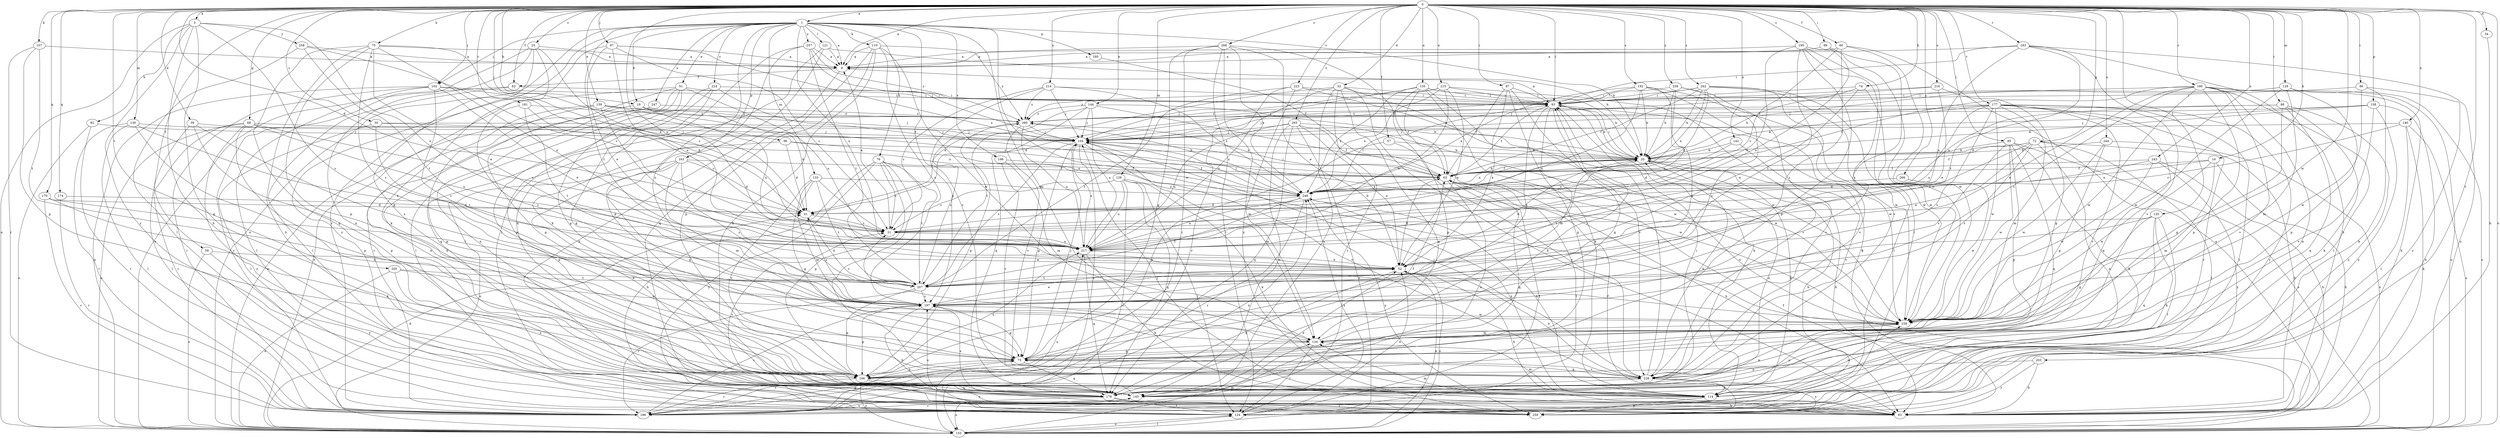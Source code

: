 strict digraph  {
0;
1;
3;
9;
16;
19;
20;
25;
30;
31;
32;
34;
39;
41;
51;
52;
57;
59;
60;
62;
63;
68;
72;
73;
74;
75;
76;
82;
83;
85;
86;
87;
88;
89;
93;
96;
97;
102;
104;
107;
110;
114;
120;
121;
124;
126;
129;
130;
133;
134;
135;
139;
140;
142;
144;
145;
155;
158;
160;
163;
166;
170;
174;
176;
177;
180;
181;
183;
186;
192;
195;
196;
197;
203;
205;
207;
214;
215;
216;
217;
223;
224;
228;
238;
243;
244;
247;
249;
256;
257;
258;
259;
262;
263;
266;
268;
269;
0 -> 1  [label=a];
0 -> 3  [label=a];
0 -> 9  [label=a];
0 -> 16  [label=b];
0 -> 19  [label=b];
0 -> 25  [label=c];
0 -> 30  [label=c];
0 -> 32  [label=d];
0 -> 34  [label=d];
0 -> 39  [label=d];
0 -> 41  [label=d];
0 -> 57  [label=f];
0 -> 59  [label=f];
0 -> 60  [label=f];
0 -> 62  [label=f];
0 -> 68  [label=g];
0 -> 72  [label=g];
0 -> 74  [label=h];
0 -> 75  [label=h];
0 -> 85  [label=i];
0 -> 86  [label=i];
0 -> 87  [label=i];
0 -> 88  [label=i];
0 -> 89  [label=i];
0 -> 93  [label=i];
0 -> 96  [label=j];
0 -> 97  [label=j];
0 -> 102  [label=j];
0 -> 107  [label=k];
0 -> 120  [label=l];
0 -> 126  [label=m];
0 -> 129  [label=m];
0 -> 130  [label=m];
0 -> 135  [label=n];
0 -> 139  [label=n];
0 -> 140  [label=n];
0 -> 142  [label=n];
0 -> 144  [label=n];
0 -> 155  [label=o];
0 -> 158  [label=p];
0 -> 170  [label=q];
0 -> 174  [label=q];
0 -> 177  [label=r];
0 -> 180  [label=r];
0 -> 181  [label=r];
0 -> 183  [label=r];
0 -> 192  [label=s];
0 -> 195  [label=s];
0 -> 203  [label=t];
0 -> 205  [label=t];
0 -> 214  [label=u];
0 -> 215  [label=u];
0 -> 216  [label=u];
0 -> 217  [label=u];
0 -> 223  [label=v];
0 -> 238  [label=w];
0 -> 243  [label=x];
0 -> 244  [label=x];
0 -> 256  [label=y];
0 -> 262  [label=z];
0 -> 263  [label=z];
0 -> 266  [label=z];
0 -> 268  [label=z];
1 -> 9  [label=a];
1 -> 19  [label=b];
1 -> 20  [label=b];
1 -> 51  [label=e];
1 -> 76  [label=h];
1 -> 102  [label=j];
1 -> 110  [label=k];
1 -> 121  [label=l];
1 -> 133  [label=m];
1 -> 134  [label=m];
1 -> 155  [label=o];
1 -> 160  [label=p];
1 -> 163  [label=p];
1 -> 186  [label=r];
1 -> 196  [label=s];
1 -> 197  [label=s];
1 -> 207  [label=t];
1 -> 217  [label=u];
1 -> 224  [label=v];
1 -> 228  [label=v];
1 -> 238  [label=w];
1 -> 247  [label=x];
1 -> 257  [label=y];
3 -> 82  [label=h];
3 -> 83  [label=h];
3 -> 155  [label=o];
3 -> 176  [label=q];
3 -> 197  [label=s];
3 -> 217  [label=u];
3 -> 258  [label=y];
3 -> 259  [label=y];
9 -> 62  [label=f];
9 -> 83  [label=h];
16 -> 63  [label=f];
16 -> 83  [label=h];
16 -> 134  [label=m];
16 -> 238  [label=w];
16 -> 249  [label=x];
19 -> 41  [label=d];
19 -> 155  [label=o];
19 -> 217  [label=u];
19 -> 269  [label=z];
20 -> 63  [label=f];
20 -> 83  [label=h];
20 -> 93  [label=i];
20 -> 145  [label=n];
20 -> 207  [label=t];
20 -> 249  [label=x];
25 -> 9  [label=a];
25 -> 31  [label=c];
25 -> 73  [label=g];
25 -> 114  [label=k];
25 -> 145  [label=n];
25 -> 155  [label=o];
30 -> 104  [label=j];
30 -> 124  [label=l];
30 -> 207  [label=t];
30 -> 249  [label=x];
31 -> 9  [label=a];
31 -> 20  [label=b];
31 -> 217  [label=u];
32 -> 41  [label=d];
32 -> 83  [label=h];
32 -> 93  [label=i];
32 -> 145  [label=n];
32 -> 176  [label=q];
32 -> 186  [label=r];
32 -> 217  [label=u];
32 -> 238  [label=w];
34 -> 83  [label=h];
39 -> 104  [label=j];
39 -> 124  [label=l];
39 -> 166  [label=p];
39 -> 197  [label=s];
41 -> 31  [label=c];
41 -> 197  [label=s];
51 -> 73  [label=g];
51 -> 93  [label=i];
51 -> 124  [label=l];
51 -> 145  [label=n];
51 -> 155  [label=o];
51 -> 186  [label=r];
51 -> 217  [label=u];
52 -> 20  [label=b];
52 -> 63  [label=f];
52 -> 83  [label=h];
52 -> 155  [label=o];
52 -> 176  [label=q];
52 -> 207  [label=t];
57 -> 20  [label=b];
57 -> 166  [label=p];
57 -> 228  [label=v];
59 -> 52  [label=e];
59 -> 155  [label=o];
59 -> 259  [label=y];
60 -> 9  [label=a];
60 -> 31  [label=c];
60 -> 155  [label=o];
60 -> 197  [label=s];
60 -> 238  [label=w];
62 -> 93  [label=i];
62 -> 124  [label=l];
62 -> 186  [label=r];
63 -> 20  [label=b];
63 -> 83  [label=h];
63 -> 104  [label=j];
63 -> 124  [label=l];
63 -> 145  [label=n];
63 -> 176  [label=q];
63 -> 249  [label=x];
63 -> 269  [label=z];
68 -> 31  [label=c];
68 -> 104  [label=j];
68 -> 145  [label=n];
68 -> 155  [label=o];
68 -> 186  [label=r];
68 -> 217  [label=u];
68 -> 259  [label=y];
72 -> 20  [label=b];
72 -> 31  [label=c];
72 -> 52  [label=e];
72 -> 63  [label=f];
72 -> 83  [label=h];
72 -> 124  [label=l];
72 -> 145  [label=n];
72 -> 197  [label=s];
73 -> 63  [label=f];
73 -> 104  [label=j];
73 -> 166  [label=p];
73 -> 176  [label=q];
73 -> 186  [label=r];
73 -> 228  [label=v];
74 -> 20  [label=b];
74 -> 52  [label=e];
74 -> 93  [label=i];
74 -> 238  [label=w];
75 -> 9  [label=a];
75 -> 41  [label=d];
75 -> 52  [label=e];
75 -> 83  [label=h];
75 -> 166  [label=p];
75 -> 176  [label=q];
75 -> 197  [label=s];
75 -> 217  [label=u];
76 -> 31  [label=c];
76 -> 63  [label=f];
76 -> 83  [label=h];
76 -> 166  [label=p];
76 -> 207  [label=t];
76 -> 228  [label=v];
76 -> 259  [label=y];
82 -> 104  [label=j];
82 -> 155  [label=o];
82 -> 186  [label=r];
83 -> 104  [label=j];
83 -> 134  [label=m];
83 -> 197  [label=s];
85 -> 20  [label=b];
85 -> 114  [label=k];
85 -> 155  [label=o];
85 -> 166  [label=p];
85 -> 176  [label=q];
85 -> 197  [label=s];
85 -> 238  [label=w];
86 -> 93  [label=i];
86 -> 114  [label=k];
86 -> 238  [label=w];
86 -> 259  [label=y];
87 -> 52  [label=e];
87 -> 63  [label=f];
87 -> 93  [label=i];
87 -> 166  [label=p];
87 -> 228  [label=v];
88 -> 73  [label=g];
88 -> 114  [label=k];
88 -> 176  [label=q];
88 -> 249  [label=x];
88 -> 259  [label=y];
88 -> 269  [label=z];
89 -> 9  [label=a];
89 -> 197  [label=s];
89 -> 217  [label=u];
93 -> 9  [label=a];
93 -> 20  [label=b];
93 -> 63  [label=f];
93 -> 73  [label=g];
93 -> 114  [label=k];
93 -> 134  [label=m];
93 -> 197  [label=s];
93 -> 238  [label=w];
93 -> 269  [label=z];
96 -> 20  [label=b];
96 -> 41  [label=d];
96 -> 166  [label=p];
96 -> 249  [label=x];
97 -> 9  [label=a];
97 -> 31  [label=c];
97 -> 52  [label=e];
97 -> 217  [label=u];
97 -> 249  [label=x];
97 -> 259  [label=y];
102 -> 41  [label=d];
102 -> 52  [label=e];
102 -> 93  [label=i];
102 -> 124  [label=l];
102 -> 155  [label=o];
102 -> 186  [label=r];
102 -> 197  [label=s];
104 -> 20  [label=b];
104 -> 73  [label=g];
104 -> 134  [label=m];
104 -> 207  [label=t];
104 -> 217  [label=u];
104 -> 228  [label=v];
104 -> 238  [label=w];
104 -> 259  [label=y];
107 -> 9  [label=a];
107 -> 166  [label=p];
107 -> 186  [label=r];
107 -> 207  [label=t];
110 -> 9  [label=a];
110 -> 114  [label=k];
110 -> 166  [label=p];
110 -> 176  [label=q];
110 -> 197  [label=s];
110 -> 238  [label=w];
110 -> 269  [label=z];
114 -> 20  [label=b];
114 -> 134  [label=m];
114 -> 186  [label=r];
114 -> 238  [label=w];
114 -> 249  [label=x];
114 -> 259  [label=y];
120 -> 31  [label=c];
120 -> 73  [label=g];
120 -> 114  [label=k];
120 -> 124  [label=l];
120 -> 176  [label=q];
120 -> 207  [label=t];
121 -> 9  [label=a];
121 -> 20  [label=b];
121 -> 124  [label=l];
121 -> 166  [label=p];
124 -> 20  [label=b];
124 -> 52  [label=e];
124 -> 63  [label=f];
124 -> 155  [label=o];
124 -> 249  [label=x];
126 -> 31  [label=c];
126 -> 114  [label=k];
126 -> 124  [label=l];
126 -> 155  [label=o];
126 -> 176  [label=q];
126 -> 217  [label=u];
126 -> 249  [label=x];
129 -> 93  [label=i];
129 -> 104  [label=j];
129 -> 134  [label=m];
129 -> 155  [label=o];
129 -> 166  [label=p];
129 -> 238  [label=w];
130 -> 52  [label=e];
130 -> 104  [label=j];
130 -> 124  [label=l];
130 -> 166  [label=p];
130 -> 186  [label=r];
133 -> 31  [label=c];
133 -> 73  [label=g];
133 -> 134  [label=m];
133 -> 207  [label=t];
133 -> 228  [label=v];
133 -> 249  [label=x];
134 -> 31  [label=c];
134 -> 73  [label=g];
134 -> 93  [label=i];
134 -> 124  [label=l];
135 -> 20  [label=b];
135 -> 41  [label=d];
135 -> 63  [label=f];
135 -> 93  [label=i];
135 -> 114  [label=k];
135 -> 155  [label=o];
135 -> 166  [label=p];
135 -> 249  [label=x];
139 -> 104  [label=j];
139 -> 145  [label=n];
139 -> 166  [label=p];
139 -> 217  [label=u];
139 -> 249  [label=x];
139 -> 269  [label=z];
140 -> 31  [label=c];
140 -> 83  [label=h];
140 -> 104  [label=j];
140 -> 124  [label=l];
140 -> 155  [label=o];
142 -> 20  [label=b];
142 -> 41  [label=d];
142 -> 228  [label=v];
144 -> 20  [label=b];
144 -> 104  [label=j];
144 -> 176  [label=q];
144 -> 207  [label=t];
144 -> 217  [label=u];
144 -> 238  [label=w];
144 -> 269  [label=z];
145 -> 31  [label=c];
145 -> 52  [label=e];
145 -> 93  [label=i];
145 -> 186  [label=r];
155 -> 41  [label=d];
155 -> 52  [label=e];
155 -> 63  [label=f];
155 -> 124  [label=l];
155 -> 134  [label=m];
155 -> 217  [label=u];
158 -> 20  [label=b];
158 -> 83  [label=h];
158 -> 104  [label=j];
158 -> 228  [label=v];
158 -> 259  [label=y];
158 -> 269  [label=z];
160 -> 63  [label=f];
163 -> 41  [label=d];
163 -> 63  [label=f];
163 -> 73  [label=g];
163 -> 114  [label=k];
163 -> 134  [label=m];
163 -> 155  [label=o];
163 -> 197  [label=s];
166 -> 155  [label=o];
166 -> 176  [label=q];
166 -> 186  [label=r];
166 -> 217  [label=u];
166 -> 259  [label=y];
170 -> 41  [label=d];
170 -> 114  [label=k];
170 -> 186  [label=r];
170 -> 207  [label=t];
174 -> 41  [label=d];
174 -> 186  [label=r];
176 -> 83  [label=h];
176 -> 124  [label=l];
176 -> 155  [label=o];
176 -> 197  [label=s];
176 -> 238  [label=w];
177 -> 20  [label=b];
177 -> 104  [label=j];
177 -> 124  [label=l];
177 -> 134  [label=m];
177 -> 176  [label=q];
177 -> 186  [label=r];
177 -> 197  [label=s];
177 -> 217  [label=u];
177 -> 228  [label=v];
177 -> 238  [label=w];
177 -> 259  [label=y];
177 -> 269  [label=z];
180 -> 52  [label=e];
180 -> 63  [label=f];
180 -> 83  [label=h];
180 -> 93  [label=i];
180 -> 124  [label=l];
180 -> 145  [label=n];
180 -> 155  [label=o];
180 -> 166  [label=p];
180 -> 207  [label=t];
180 -> 228  [label=v];
180 -> 238  [label=w];
181 -> 31  [label=c];
181 -> 197  [label=s];
181 -> 207  [label=t];
181 -> 269  [label=z];
183 -> 9  [label=a];
183 -> 83  [label=h];
183 -> 93  [label=i];
183 -> 155  [label=o];
183 -> 207  [label=t];
183 -> 217  [label=u];
183 -> 228  [label=v];
186 -> 73  [label=g];
186 -> 145  [label=n];
186 -> 197  [label=s];
186 -> 249  [label=x];
192 -> 20  [label=b];
192 -> 83  [label=h];
192 -> 93  [label=i];
192 -> 197  [label=s];
192 -> 217  [label=u];
192 -> 238  [label=w];
192 -> 249  [label=x];
195 -> 9  [label=a];
195 -> 124  [label=l];
195 -> 166  [label=p];
195 -> 207  [label=t];
195 -> 217  [label=u];
195 -> 228  [label=v];
195 -> 238  [label=w];
196 -> 63  [label=f];
196 -> 134  [label=m];
196 -> 228  [label=v];
197 -> 52  [label=e];
197 -> 73  [label=g];
197 -> 83  [label=h];
197 -> 166  [label=p];
197 -> 238  [label=w];
203 -> 83  [label=h];
203 -> 166  [label=p];
203 -> 259  [label=y];
205 -> 145  [label=n];
205 -> 155  [label=o];
205 -> 207  [label=t];
205 -> 238  [label=w];
207 -> 41  [label=d];
207 -> 166  [label=p];
207 -> 186  [label=r];
207 -> 197  [label=s];
207 -> 269  [label=z];
214 -> 31  [label=c];
214 -> 93  [label=i];
214 -> 104  [label=j];
214 -> 197  [label=s];
214 -> 249  [label=x];
214 -> 269  [label=z];
215 -> 52  [label=e];
215 -> 93  [label=i];
215 -> 104  [label=j];
215 -> 217  [label=u];
215 -> 228  [label=v];
215 -> 249  [label=x];
215 -> 269  [label=z];
216 -> 52  [label=e];
216 -> 73  [label=g];
216 -> 93  [label=i];
216 -> 104  [label=j];
217 -> 52  [label=e];
217 -> 83  [label=h];
217 -> 176  [label=q];
223 -> 20  [label=b];
223 -> 93  [label=i];
223 -> 134  [label=m];
223 -> 186  [label=r];
223 -> 207  [label=t];
224 -> 63  [label=f];
224 -> 73  [label=g];
224 -> 93  [label=i];
224 -> 166  [label=p];
224 -> 176  [label=q];
228 -> 20  [label=b];
228 -> 52  [label=e];
228 -> 73  [label=g];
228 -> 93  [label=i];
228 -> 104  [label=j];
228 -> 114  [label=k];
228 -> 145  [label=n];
228 -> 259  [label=y];
238 -> 134  [label=m];
238 -> 145  [label=n];
243 -> 41  [label=d];
243 -> 63  [label=f];
243 -> 83  [label=h];
243 -> 238  [label=w];
243 -> 259  [label=y];
244 -> 20  [label=b];
244 -> 73  [label=g];
244 -> 155  [label=o];
244 -> 238  [label=w];
247 -> 73  [label=g];
247 -> 145  [label=n];
247 -> 269  [label=z];
249 -> 41  [label=d];
249 -> 93  [label=i];
249 -> 104  [label=j];
249 -> 114  [label=k];
249 -> 186  [label=r];
249 -> 207  [label=t];
249 -> 217  [label=u];
249 -> 259  [label=y];
256 -> 20  [label=b];
256 -> 93  [label=i];
256 -> 197  [label=s];
256 -> 217  [label=u];
256 -> 228  [label=v];
257 -> 9  [label=a];
257 -> 104  [label=j];
257 -> 114  [label=k];
257 -> 145  [label=n];
257 -> 207  [label=t];
257 -> 269  [label=z];
258 -> 9  [label=a];
258 -> 31  [label=c];
258 -> 124  [label=l];
258 -> 207  [label=t];
259 -> 63  [label=f];
262 -> 20  [label=b];
262 -> 41  [label=d];
262 -> 63  [label=f];
262 -> 93  [label=i];
262 -> 104  [label=j];
262 -> 124  [label=l];
262 -> 228  [label=v];
262 -> 238  [label=w];
262 -> 249  [label=x];
263 -> 52  [label=e];
263 -> 63  [label=f];
263 -> 104  [label=j];
263 -> 145  [label=n];
263 -> 155  [label=o];
263 -> 176  [label=q];
263 -> 217  [label=u];
263 -> 238  [label=w];
266 -> 238  [label=w];
266 -> 249  [label=x];
268 -> 9  [label=a];
268 -> 52  [label=e];
268 -> 63  [label=f];
268 -> 73  [label=g];
268 -> 124  [label=l];
268 -> 186  [label=r];
268 -> 249  [label=x];
268 -> 259  [label=y];
269 -> 104  [label=j];
269 -> 166  [label=p];
269 -> 217  [label=u];
269 -> 228  [label=v];
269 -> 249  [label=x];
}
